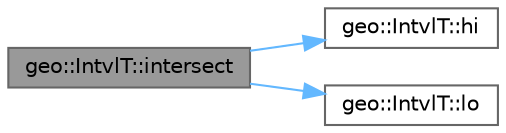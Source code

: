 digraph "geo::IntvlT::intersect"
{
 // LATEX_PDF_SIZE
  bgcolor="transparent";
  edge [fontname=Helvetica,fontsize=10,labelfontname=Helvetica,labelfontsize=10];
  node [fontname=Helvetica,fontsize=10,shape=box,height=0.2,width=0.4];
  rankdir="LR";
  Node1 [id="Node000001",label="geo::IntvlT::intersect",height=0.2,width=0.4,color="gray40", fillcolor="grey60", style="filled", fontcolor="black",tooltip="Return the intersection with other interval."];
  Node1 -> Node2 [id="edge1_Node000001_Node000002",color="steelblue1",style="solid",tooltip=" "];
  Node2 [id="Node000002",label="geo::IntvlT::hi",height=0.2,width=0.4,color="grey40", fillcolor="white", style="filled",URL="$classgeo_1_1_intvl_t.html#aba63531dcb3680d95509f7a1cd221caa",tooltip="Return high."];
  Node1 -> Node3 [id="edge2_Node000001_Node000003",color="steelblue1",style="solid",tooltip=" "];
  Node3 [id="Node000003",label="geo::IntvlT::lo",height=0.2,width=0.4,color="grey40", fillcolor="white", style="filled",URL="$classgeo_1_1_intvl_t.html#ab3e12fbf83b0169671abf35ca76d839b",tooltip="Return low."];
}
